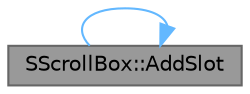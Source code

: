 digraph "SScrollBox::AddSlot"
{
 // INTERACTIVE_SVG=YES
 // LATEX_PDF_SIZE
  bgcolor="transparent";
  edge [fontname=Helvetica,fontsize=10,labelfontname=Helvetica,labelfontsize=10];
  node [fontname=Helvetica,fontsize=10,shape=box,height=0.2,width=0.4];
  rankdir="LR";
  Node1 [id="Node000001",label="SScrollBox::AddSlot",height=0.2,width=0.4,color="gray40", fillcolor="grey60", style="filled", fontcolor="black",tooltip="Adds a slot to SScrollBox."];
  Node1 -> Node1 [id="edge1_Node000001_Node000001",color="steelblue1",style="solid",tooltip=" "];
}
